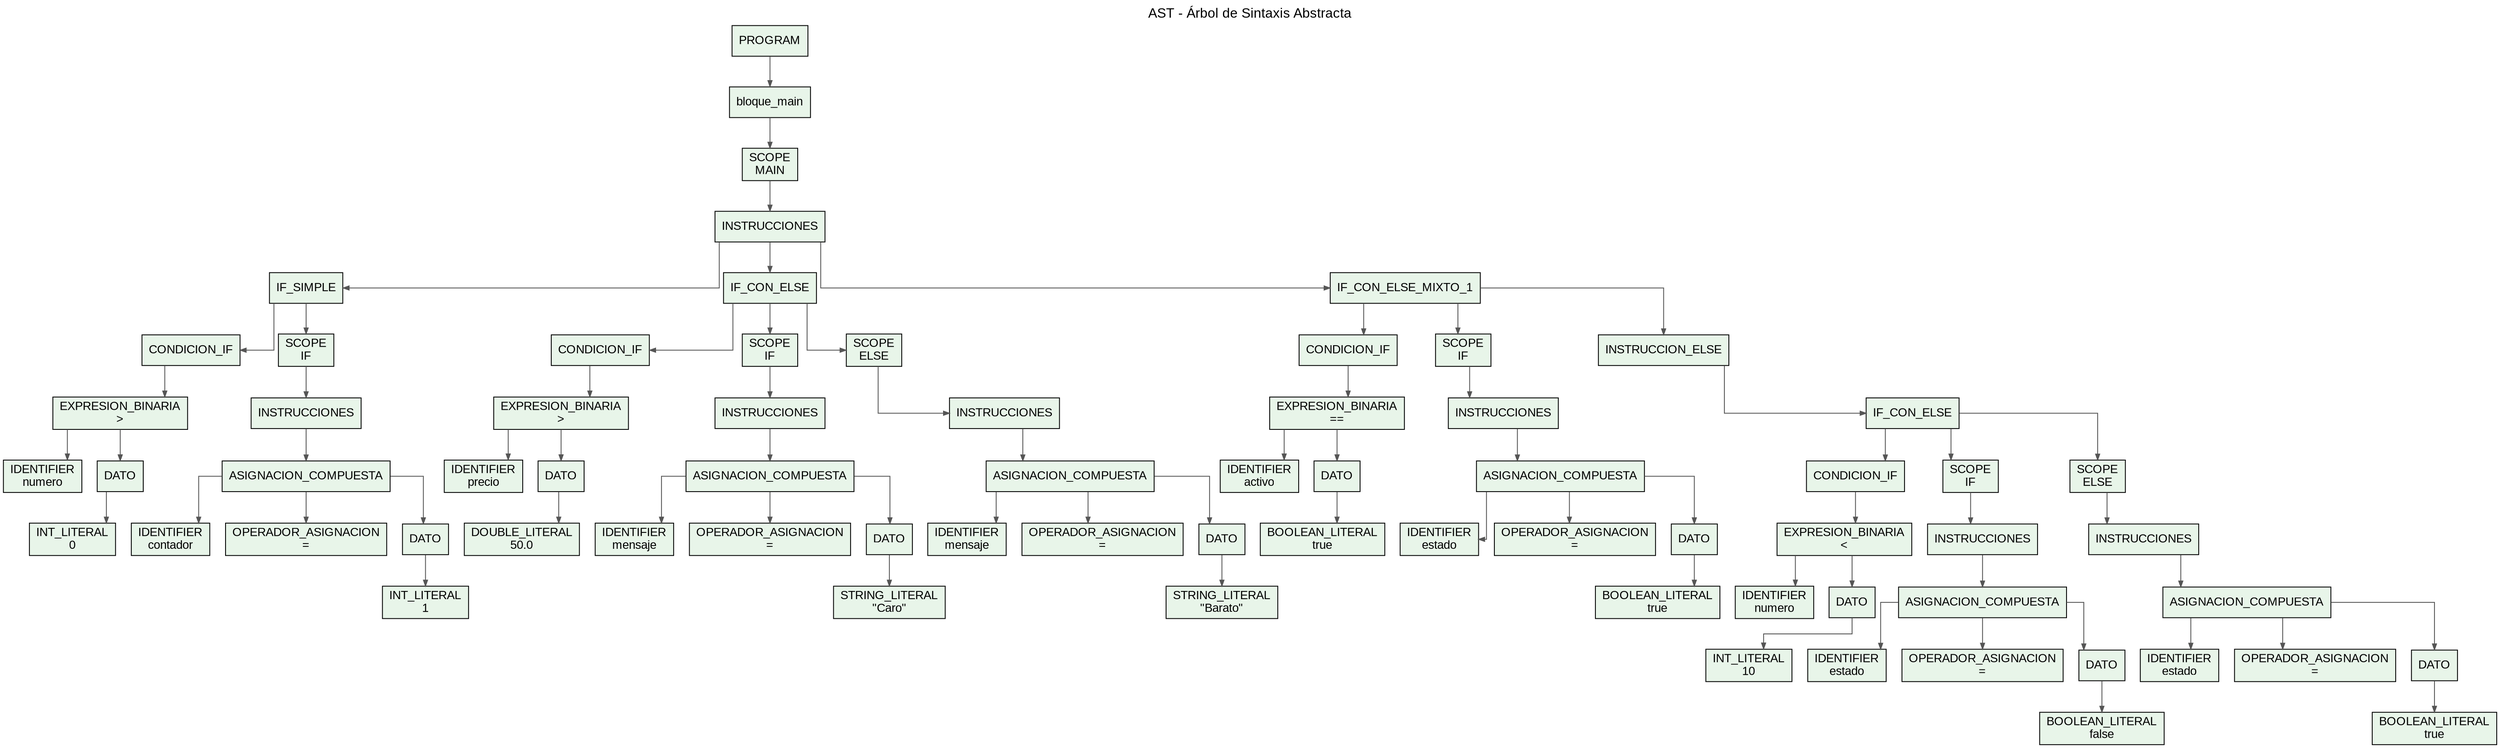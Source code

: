 digraph AST {
  rankdir=TB;
  node [fontname="Arial, sans-serif", style=filled, shape=box, fillcolor="#E8F5E9"];
  edge [fontname="Arial, sans-serif", color="#555555", arrowsize=0.7];
  graph [fontname="Arial, sans-serif", labelloc=t, fontsize=16];
  label="AST - Árbol de Sintaxis Abstracta";
  splines=ortho;
  concentrate=true;

  node_0 [label="PROGRAM"];
  node_1 [label="bloque_main"];
  node_0 -> node_1;
  node_2 [label="SCOPE\nMAIN"];
  node_1 -> node_2;
  node_3 [label="INSTRUCCIONES"];
  node_2 -> node_3;
  node_4 [label="IF_SIMPLE"];
  node_3 -> node_4;
  node_5 [label="CONDICION_IF"];
  node_4 -> node_5;
  node_6 [label="EXPRESION_BINARIA\n\>"];
  node_5 -> node_6;
  node_7 [label="IDENTIFIER\nnumero"];
  node_6 -> node_7;
  node_8 [label="DATO"];
  node_6 -> node_8;
  node_9 [label="INT_LITERAL\n0"];
  node_8 -> node_9;
  node_10 [label="SCOPE\nIF"];
  node_4 -> node_10;
  node_11 [label="INSTRUCCIONES"];
  node_10 -> node_11;
  node_12 [label="ASIGNACION_COMPUESTA"];
  node_11 -> node_12;
  node_13 [label="IDENTIFIER\ncontador"];
  node_12 -> node_13;
  node_14 [label="OPERADOR_ASIGNACION\n="];
  node_12 -> node_14;
  node_15 [label="DATO"];
  node_12 -> node_15;
  node_16 [label="INT_LITERAL\n1"];
  node_15 -> node_16;
  node_17 [label="IF_CON_ELSE"];
  node_3 -> node_17;
  node_18 [label="CONDICION_IF"];
  node_17 -> node_18;
  node_19 [label="EXPRESION_BINARIA\n\>"];
  node_18 -> node_19;
  node_20 [label="IDENTIFIER\nprecio"];
  node_19 -> node_20;
  node_21 [label="DATO"];
  node_19 -> node_21;
  node_22 [label="DOUBLE_LITERAL\n50.0"];
  node_21 -> node_22;
  node_23 [label="SCOPE\nIF"];
  node_17 -> node_23;
  node_24 [label="INSTRUCCIONES"];
  node_23 -> node_24;
  node_25 [label="ASIGNACION_COMPUESTA"];
  node_24 -> node_25;
  node_26 [label="IDENTIFIER\nmensaje"];
  node_25 -> node_26;
  node_27 [label="OPERADOR_ASIGNACION\n="];
  node_25 -> node_27;
  node_28 [label="DATO"];
  node_25 -> node_28;
  node_29 [label="STRING_LITERAL\n\"Caro\""];
  node_28 -> node_29;
  node_30 [label="SCOPE\nELSE"];
  node_17 -> node_30;
  node_31 [label="INSTRUCCIONES"];
  node_30 -> node_31;
  node_32 [label="ASIGNACION_COMPUESTA"];
  node_31 -> node_32;
  node_33 [label="IDENTIFIER\nmensaje"];
  node_32 -> node_33;
  node_34 [label="OPERADOR_ASIGNACION\n="];
  node_32 -> node_34;
  node_35 [label="DATO"];
  node_32 -> node_35;
  node_36 [label="STRING_LITERAL\n\"Barato\""];
  node_35 -> node_36;
  node_37 [label="IF_CON_ELSE_MIXTO_1"];
  node_3 -> node_37;
  node_38 [label="CONDICION_IF"];
  node_37 -> node_38;
  node_39 [label="EXPRESION_BINARIA\n=="];
  node_38 -> node_39;
  node_40 [label="IDENTIFIER\nactivo"];
  node_39 -> node_40;
  node_41 [label="DATO"];
  node_39 -> node_41;
  node_42 [label="BOOLEAN_LITERAL\ntrue"];
  node_41 -> node_42;
  node_43 [label="SCOPE\nIF"];
  node_37 -> node_43;
  node_44 [label="INSTRUCCIONES"];
  node_43 -> node_44;
  node_45 [label="ASIGNACION_COMPUESTA"];
  node_44 -> node_45;
  node_46 [label="IDENTIFIER\nestado"];
  node_45 -> node_46;
  node_47 [label="OPERADOR_ASIGNACION\n="];
  node_45 -> node_47;
  node_48 [label="DATO"];
  node_45 -> node_48;
  node_49 [label="BOOLEAN_LITERAL\ntrue"];
  node_48 -> node_49;
  node_50 [label="INSTRUCCION_ELSE"];
  node_37 -> node_50;
  node_51 [label="IF_CON_ELSE"];
  node_50 -> node_51;
  node_52 [label="CONDICION_IF"];
  node_51 -> node_52;
  node_53 [label="EXPRESION_BINARIA\n\<"];
  node_52 -> node_53;
  node_54 [label="IDENTIFIER\nnumero"];
  node_53 -> node_54;
  node_55 [label="DATO"];
  node_53 -> node_55;
  node_56 [label="INT_LITERAL\n10"];
  node_55 -> node_56;
  node_57 [label="SCOPE\nIF"];
  node_51 -> node_57;
  node_58 [label="INSTRUCCIONES"];
  node_57 -> node_58;
  node_59 [label="ASIGNACION_COMPUESTA"];
  node_58 -> node_59;
  node_60 [label="IDENTIFIER\nestado"];
  node_59 -> node_60;
  node_61 [label="OPERADOR_ASIGNACION\n="];
  node_59 -> node_61;
  node_62 [label="DATO"];
  node_59 -> node_62;
  node_63 [label="BOOLEAN_LITERAL\nfalse"];
  node_62 -> node_63;
  node_64 [label="SCOPE\nELSE"];
  node_51 -> node_64;
  node_65 [label="INSTRUCCIONES"];
  node_64 -> node_65;
  node_66 [label="ASIGNACION_COMPUESTA"];
  node_65 -> node_66;
  node_67 [label="IDENTIFIER\nestado"];
  node_66 -> node_67;
  node_68 [label="OPERADOR_ASIGNACION\n="];
  node_66 -> node_68;
  node_69 [label="DATO"];
  node_66 -> node_69;
  node_70 [label="BOOLEAN_LITERAL\ntrue"];
  node_69 -> node_70;

}
